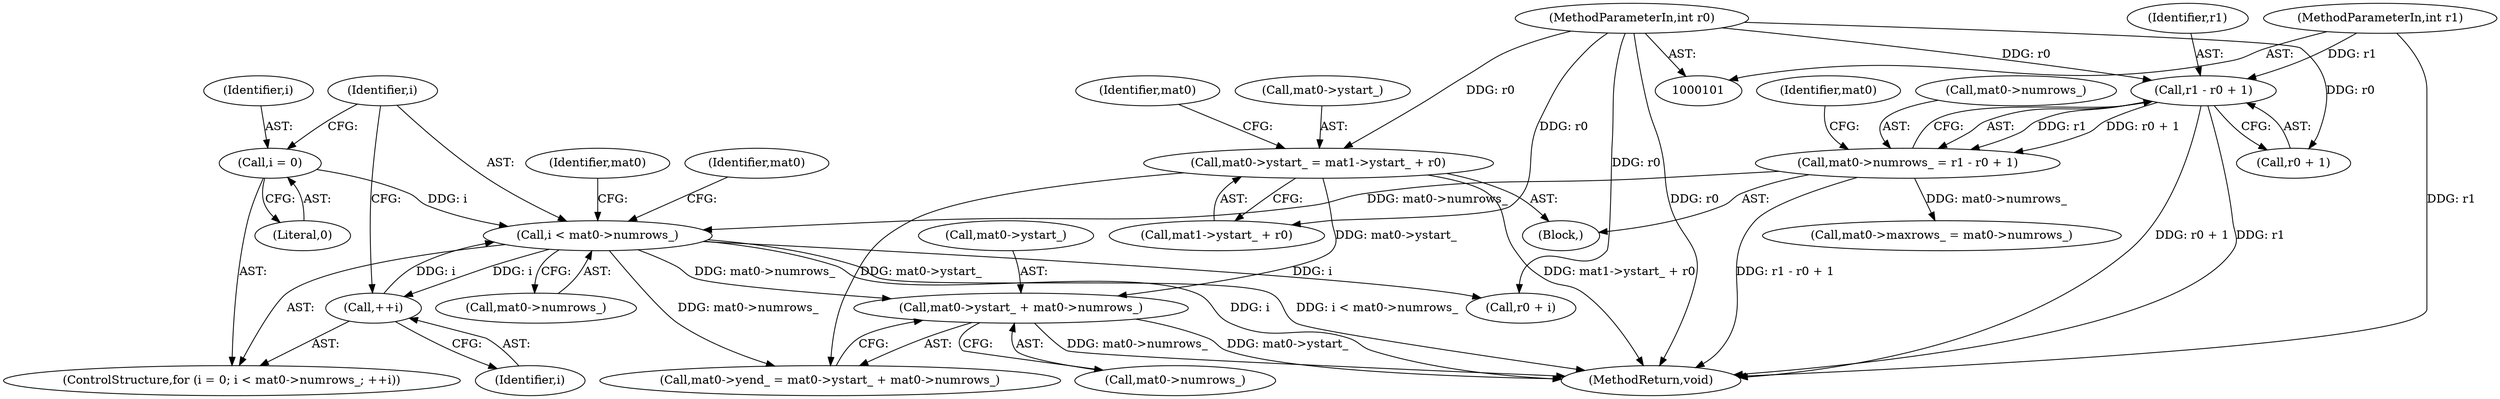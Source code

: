 digraph "0_jasper_d42b2388f7f8e0332c846675133acea151fc557a_17@pointer" {
"1000255" [label="(Call,mat0->ystart_ + mat0->numrows_)"];
"1000231" [label="(Call,mat0->ystart_ = mat1->ystart_ + r0)"];
"1000104" [label="(MethodParameterIn,int r0)"];
"1000199" [label="(Call,i < mat0->numrows_)"];
"1000196" [label="(Call,i = 0)"];
"1000204" [label="(Call,++i)"];
"1000156" [label="(Call,mat0->numrows_ = r1 - r0 + 1)"];
"1000160" [label="(Call,r1 - r0 + 1)"];
"1000106" [label="(MethodParameterIn,int r1)"];
"1000157" [label="(Call,mat0->numrows_)"];
"1000259" [label="(Call,mat0->numrows_)"];
"1000195" [label="(ControlStructure,for (i = 0; i < mat0->numrows_; ++i))"];
"1000162" [label="(Call,r0 + 1)"];
"1000205" [label="(Identifier,i)"];
"1000200" [label="(Identifier,i)"];
"1000235" [label="(Call,mat1->ystart_ + r0)"];
"1000108" [label="(Block,)"];
"1000242" [label="(Identifier,mat0)"];
"1000156" [label="(Call,mat0->numrows_ = r1 - r0 + 1)"];
"1000251" [label="(Call,mat0->yend_ = mat0->ystart_ + mat0->numrows_)"];
"1000161" [label="(Identifier,r1)"];
"1000232" [label="(Call,mat0->ystart_)"];
"1000160" [label="(Call,r1 - r0 + 1)"];
"1000174" [label="(Call,mat0->maxrows_ = mat0->numrows_)"];
"1000106" [label="(MethodParameterIn,int r1)"];
"1000198" [label="(Literal,0)"];
"1000197" [label="(Identifier,i)"];
"1000104" [label="(MethodParameterIn,int r0)"];
"1000196" [label="(Call,i = 0)"];
"1000199" [label="(Call,i < mat0->numrows_)"];
"1000201" [label="(Call,mat0->numrows_)"];
"1000231" [label="(Call,mat0->ystart_ = mat1->ystart_ + r0)"];
"1000167" [label="(Identifier,mat0)"];
"1000204" [label="(Call,++i)"];
"1000224" [label="(Identifier,mat0)"];
"1000255" [label="(Call,mat0->ystart_ + mat0->numrows_)"];
"1000256" [label="(Call,mat0->ystart_)"];
"1000218" [label="(Call,r0 + i)"];
"1000262" [label="(MethodReturn,void)"];
"1000210" [label="(Identifier,mat0)"];
"1000255" -> "1000251"  [label="AST: "];
"1000255" -> "1000259"  [label="CFG: "];
"1000256" -> "1000255"  [label="AST: "];
"1000259" -> "1000255"  [label="AST: "];
"1000251" -> "1000255"  [label="CFG: "];
"1000255" -> "1000262"  [label="DDG: mat0->numrows_"];
"1000255" -> "1000262"  [label="DDG: mat0->ystart_"];
"1000231" -> "1000255"  [label="DDG: mat0->ystart_"];
"1000199" -> "1000255"  [label="DDG: mat0->numrows_"];
"1000231" -> "1000108"  [label="AST: "];
"1000231" -> "1000235"  [label="CFG: "];
"1000232" -> "1000231"  [label="AST: "];
"1000235" -> "1000231"  [label="AST: "];
"1000242" -> "1000231"  [label="CFG: "];
"1000231" -> "1000262"  [label="DDG: mat1->ystart_ + r0"];
"1000104" -> "1000231"  [label="DDG: r0"];
"1000231" -> "1000251"  [label="DDG: mat0->ystart_"];
"1000104" -> "1000101"  [label="AST: "];
"1000104" -> "1000262"  [label="DDG: r0"];
"1000104" -> "1000160"  [label="DDG: r0"];
"1000104" -> "1000162"  [label="DDG: r0"];
"1000104" -> "1000218"  [label="DDG: r0"];
"1000104" -> "1000235"  [label="DDG: r0"];
"1000199" -> "1000195"  [label="AST: "];
"1000199" -> "1000201"  [label="CFG: "];
"1000200" -> "1000199"  [label="AST: "];
"1000201" -> "1000199"  [label="AST: "];
"1000210" -> "1000199"  [label="CFG: "];
"1000224" -> "1000199"  [label="CFG: "];
"1000199" -> "1000262"  [label="DDG: i"];
"1000199" -> "1000262"  [label="DDG: i < mat0->numrows_"];
"1000196" -> "1000199"  [label="DDG: i"];
"1000204" -> "1000199"  [label="DDG: i"];
"1000156" -> "1000199"  [label="DDG: mat0->numrows_"];
"1000199" -> "1000204"  [label="DDG: i"];
"1000199" -> "1000218"  [label="DDG: i"];
"1000199" -> "1000251"  [label="DDG: mat0->numrows_"];
"1000196" -> "1000195"  [label="AST: "];
"1000196" -> "1000198"  [label="CFG: "];
"1000197" -> "1000196"  [label="AST: "];
"1000198" -> "1000196"  [label="AST: "];
"1000200" -> "1000196"  [label="CFG: "];
"1000204" -> "1000195"  [label="AST: "];
"1000204" -> "1000205"  [label="CFG: "];
"1000205" -> "1000204"  [label="AST: "];
"1000200" -> "1000204"  [label="CFG: "];
"1000156" -> "1000108"  [label="AST: "];
"1000156" -> "1000160"  [label="CFG: "];
"1000157" -> "1000156"  [label="AST: "];
"1000160" -> "1000156"  [label="AST: "];
"1000167" -> "1000156"  [label="CFG: "];
"1000156" -> "1000262"  [label="DDG: r1 - r0 + 1"];
"1000160" -> "1000156"  [label="DDG: r1"];
"1000160" -> "1000156"  [label="DDG: r0 + 1"];
"1000156" -> "1000174"  [label="DDG: mat0->numrows_"];
"1000160" -> "1000162"  [label="CFG: "];
"1000161" -> "1000160"  [label="AST: "];
"1000162" -> "1000160"  [label="AST: "];
"1000160" -> "1000262"  [label="DDG: r0 + 1"];
"1000160" -> "1000262"  [label="DDG: r1"];
"1000106" -> "1000160"  [label="DDG: r1"];
"1000106" -> "1000101"  [label="AST: "];
"1000106" -> "1000262"  [label="DDG: r1"];
}
